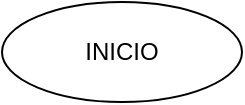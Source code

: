 <mxfile>
    <diagram id="Ox0eVxnvltXc1j6R4oCk" name="Página-1">
        <mxGraphModel dx="1113" dy="253" grid="1" gridSize="10" guides="1" tooltips="1" connect="1" arrows="1" fold="1" page="1" pageScale="1" pageWidth="827" pageHeight="1169" math="0" shadow="0">
            <root>
                <mxCell id="0"/>
                <mxCell id="1" parent="0"/>
                <mxCell id="2" value="INICIO" style="ellipse;whiteSpace=wrap;html=1;" vertex="1" parent="1">
                    <mxGeometry x="354" width="120" height="50" as="geometry"/>
                </mxCell>
            </root>
        </mxGraphModel>
    </diagram>
</mxfile>